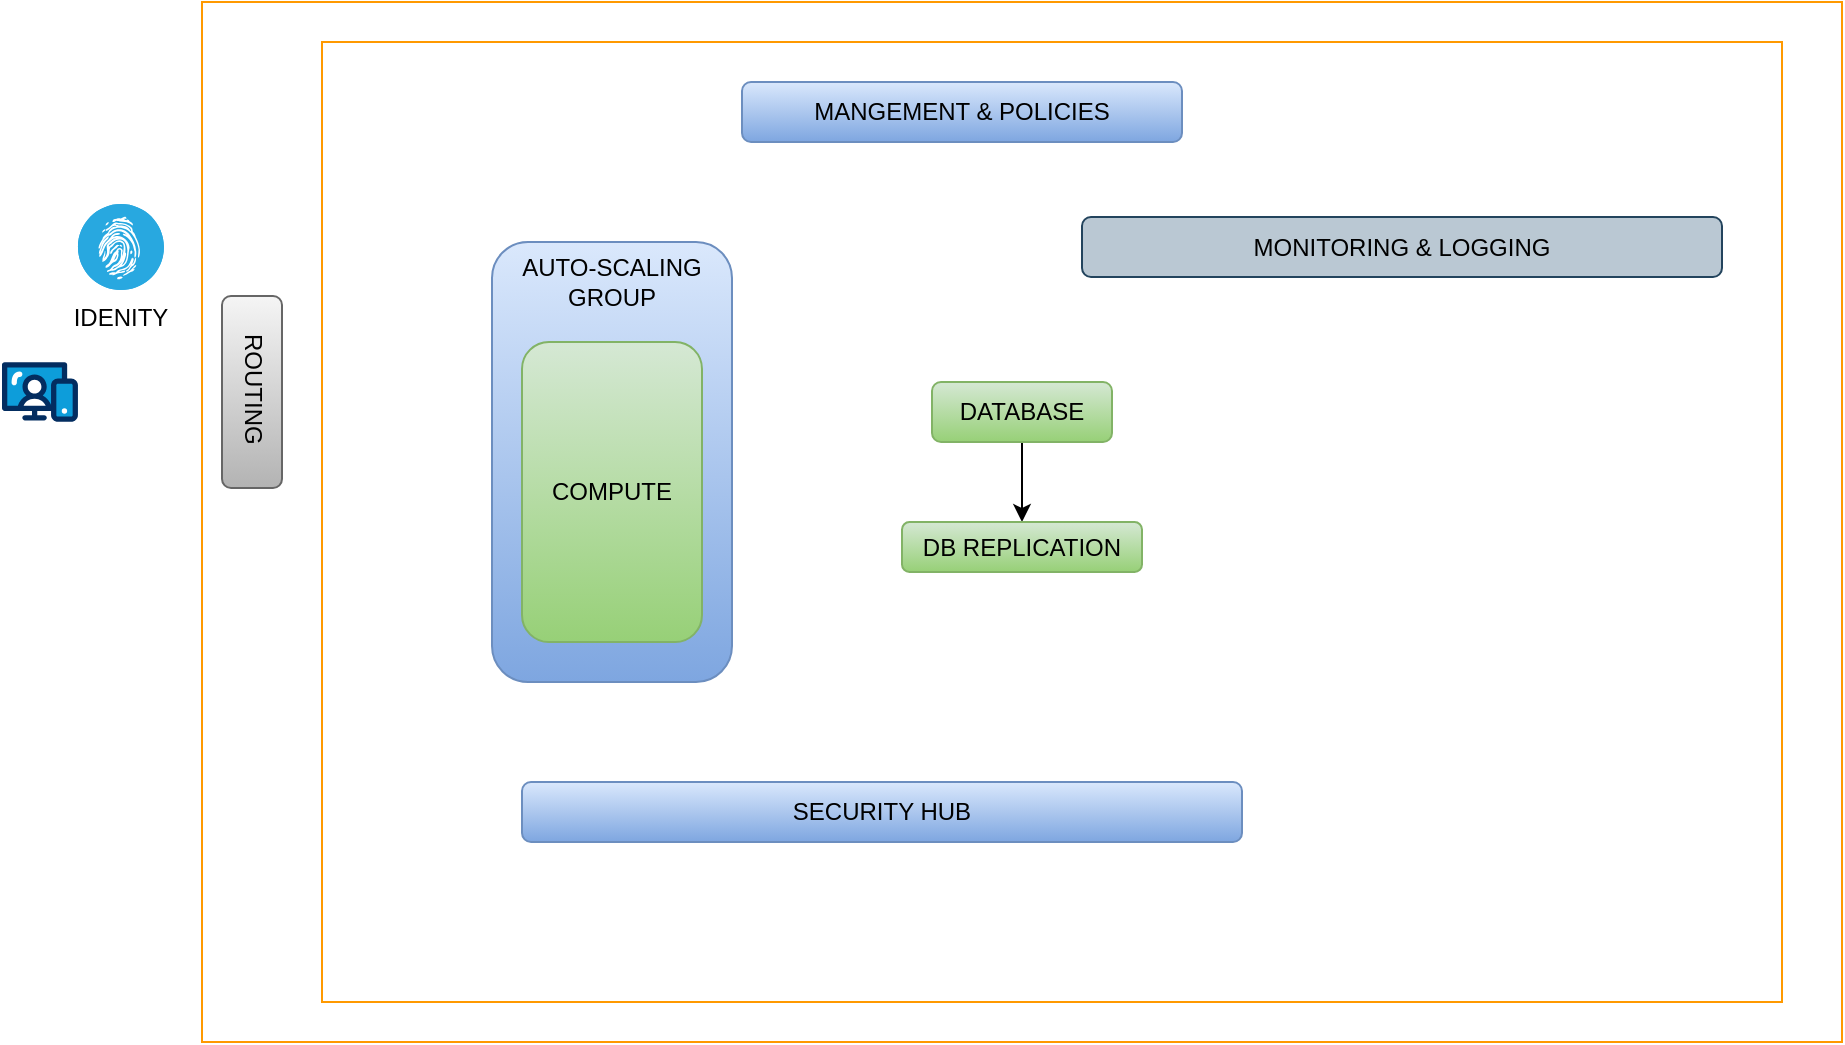 <mxfile version="26.2.8">
  <diagram id="Ht1M8jgEwFfnCIfOTk4-" name="Page-1">
    <mxGraphModel dx="948" dy="512" grid="1" gridSize="10" guides="1" tooltips="1" connect="1" arrows="1" fold="1" page="1" pageScale="1" pageWidth="1169" pageHeight="827" math="0" shadow="0">
      <root>
        <mxCell id="0" />
        <mxCell id="1" parent="0" />
        <mxCell id="GuT3VO3JKZ2GulKYu3Ov-6" value="" style="outlineConnect=0;gradientColor=none;html=1;whiteSpace=wrap;fontSize=12;fontStyle=0;strokeColor=#FF9900;fillColor=none;verticalAlign=top;align=center;fontColor=#FF9900;dashed=0;spacingTop=3;" vertex="1" parent="1">
          <mxGeometry x="320" y="270" width="820" height="520" as="geometry" />
        </mxCell>
        <mxCell id="GuT3VO3JKZ2GulKYu3Ov-1" value="" style="verticalLabelPosition=bottom;aspect=fixed;html=1;shape=mxgraph.salesforce.web;" vertex="1" parent="1">
          <mxGeometry x="220" y="450" width="37.97" height="30" as="geometry" />
        </mxCell>
        <mxCell id="GuT3VO3JKZ2GulKYu3Ov-2" value="IDENITY" style="fillColor=#28A8E0;verticalLabelPosition=bottom;sketch=0;html=1;strokeColor=#ffffff;verticalAlign=top;align=center;points=[[0.145,0.145,0],[0.5,0,0],[0.855,0.145,0],[1,0.5,0],[0.855,0.855,0],[0.5,1,0],[0.145,0.855,0],[0,0.5,0]];pointerEvents=1;shape=mxgraph.cisco_safe.compositeIcon;bgIcon=ellipse;resIcon=mxgraph.cisco_safe.capability.identity_authorization;" vertex="1" parent="1">
          <mxGeometry x="257.97" y="371" width="43" height="43" as="geometry" />
        </mxCell>
        <mxCell id="GuT3VO3JKZ2GulKYu3Ov-5" value="" style="outlineConnect=0;gradientColor=none;html=1;whiteSpace=wrap;fontSize=12;fontStyle=0;strokeColor=#FF9900;fillColor=none;verticalAlign=top;align=center;fontColor=#FF9900;dashed=0;spacingTop=3;" vertex="1" parent="1">
          <mxGeometry x="380" y="290" width="730" height="480" as="geometry" />
        </mxCell>
        <mxCell id="GuT3VO3JKZ2GulKYu3Ov-7" value="MONITORING &amp;amp; LOGGING" style="rounded=1;whiteSpace=wrap;html=1;fillColor=#bac8d3;strokeColor=#23445d;" vertex="1" parent="1">
          <mxGeometry x="760" y="377.5" width="320" height="30" as="geometry" />
        </mxCell>
        <mxCell id="GuT3VO3JKZ2GulKYu3Ov-8" value="&lt;span style=&quot;background-color: transparent; color: light-dark(rgb(0, 0, 0), rgb(255, 255, 255));&quot;&gt;AUTO-SCALING&lt;/span&gt;&lt;br&gt;&lt;span style=&quot;background-color: transparent; color: light-dark(rgb(0, 0, 0), rgb(255, 255, 255));&quot;&gt;GROUP&lt;/span&gt;" style="rounded=1;whiteSpace=wrap;html=1;labelPosition=center;verticalLabelPosition=top;align=center;verticalAlign=bottom;spacingTop=6;spacing=-35;fillColor=#dae8fc;strokeColor=#6c8ebf;gradientColor=#7ea6e0;" vertex="1" parent="1">
          <mxGeometry x="465" y="390" width="120" height="220" as="geometry" />
        </mxCell>
        <mxCell id="GuT3VO3JKZ2GulKYu3Ov-10" value="ROUTING&amp;nbsp;" style="rounded=1;whiteSpace=wrap;html=1;textDirection=vertical-lr;fillColor=#f5f5f5;gradientColor=#b3b3b3;strokeColor=#666666;" vertex="1" parent="1">
          <mxGeometry x="330" y="417" width="30" height="96" as="geometry" />
        </mxCell>
        <mxCell id="GuT3VO3JKZ2GulKYu3Ov-13" value="COMPUTE" style="rounded=1;whiteSpace=wrap;html=1;fillColor=#d5e8d4;gradientColor=#97d077;strokeColor=#82b366;" vertex="1" parent="1">
          <mxGeometry x="480" y="440" width="90" height="150" as="geometry" />
        </mxCell>
        <mxCell id="GuT3VO3JKZ2GulKYu3Ov-14" value="MANGEMENT &amp;amp; POLICIES" style="rounded=1;whiteSpace=wrap;html=1;fillColor=#dae8fc;strokeColor=#6c8ebf;gradientColor=#7ea6e0;" vertex="1" parent="1">
          <mxGeometry x="590" y="310" width="220" height="30" as="geometry" />
        </mxCell>
        <mxCell id="GuT3VO3JKZ2GulKYu3Ov-15" value="SECURITY HUB" style="rounded=1;whiteSpace=wrap;html=1;fillColor=#dae8fc;strokeColor=#6c8ebf;gradientColor=#7ea6e0;" vertex="1" parent="1">
          <mxGeometry x="480" y="660" width="360" height="30" as="geometry" />
        </mxCell>
        <mxCell id="GuT3VO3JKZ2GulKYu3Ov-21" value="" style="edgeStyle=orthogonalEdgeStyle;rounded=0;orthogonalLoop=1;jettySize=auto;html=1;" edge="1" parent="1" source="GuT3VO3JKZ2GulKYu3Ov-19" target="GuT3VO3JKZ2GulKYu3Ov-20">
          <mxGeometry relative="1" as="geometry" />
        </mxCell>
        <mxCell id="GuT3VO3JKZ2GulKYu3Ov-19" value="DATABASE" style="rounded=1;whiteSpace=wrap;html=1;fillColor=#d5e8d4;gradientColor=#97d077;strokeColor=#82b366;" vertex="1" parent="1">
          <mxGeometry x="685" y="460" width="90" height="30" as="geometry" />
        </mxCell>
        <mxCell id="GuT3VO3JKZ2GulKYu3Ov-20" value="DB REPLICATION" style="whiteSpace=wrap;html=1;fillColor=#d5e8d4;strokeColor=#82b366;rounded=1;gradientColor=#97d077;" vertex="1" parent="1">
          <mxGeometry x="670" y="530" width="120" height="25" as="geometry" />
        </mxCell>
      </root>
    </mxGraphModel>
  </diagram>
</mxfile>
